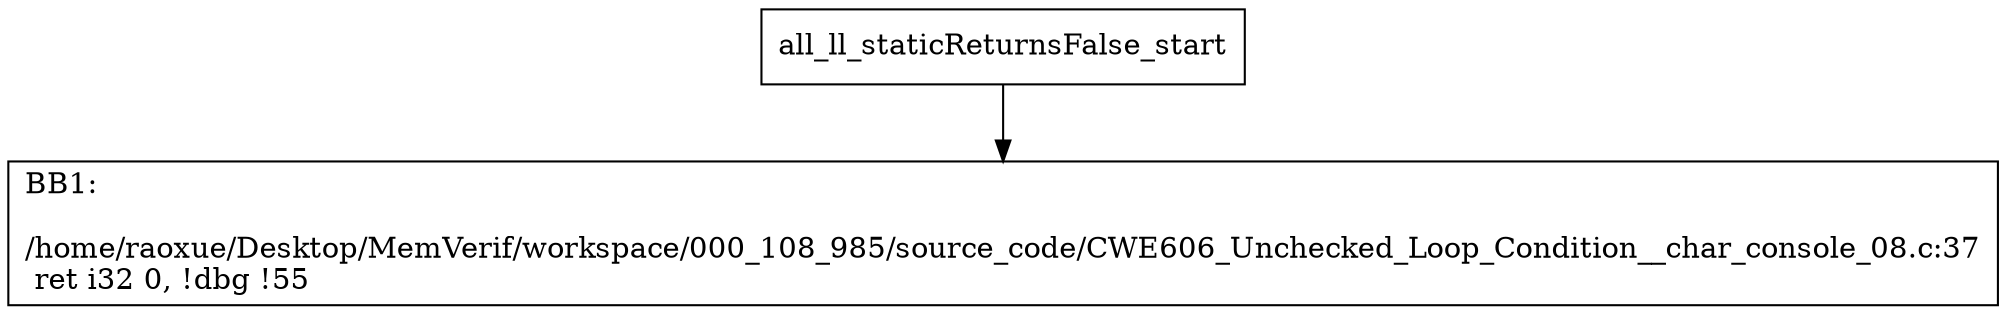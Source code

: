 digraph "CFG for'all_ll_staticReturnsFalse' function" {
	BBall_ll_staticReturnsFalse_start[shape=record,label="{all_ll_staticReturnsFalse_start}"];
	BBall_ll_staticReturnsFalse_start-> all_ll_staticReturnsFalseBB1;
	all_ll_staticReturnsFalseBB1 [shape=record, label="{BB1:\l\l/home/raoxue/Desktop/MemVerif/workspace/000_108_985/source_code/CWE606_Unchecked_Loop_Condition__char_console_08.c:37\l
  ret i32 0, !dbg !55\l
}"];
}
